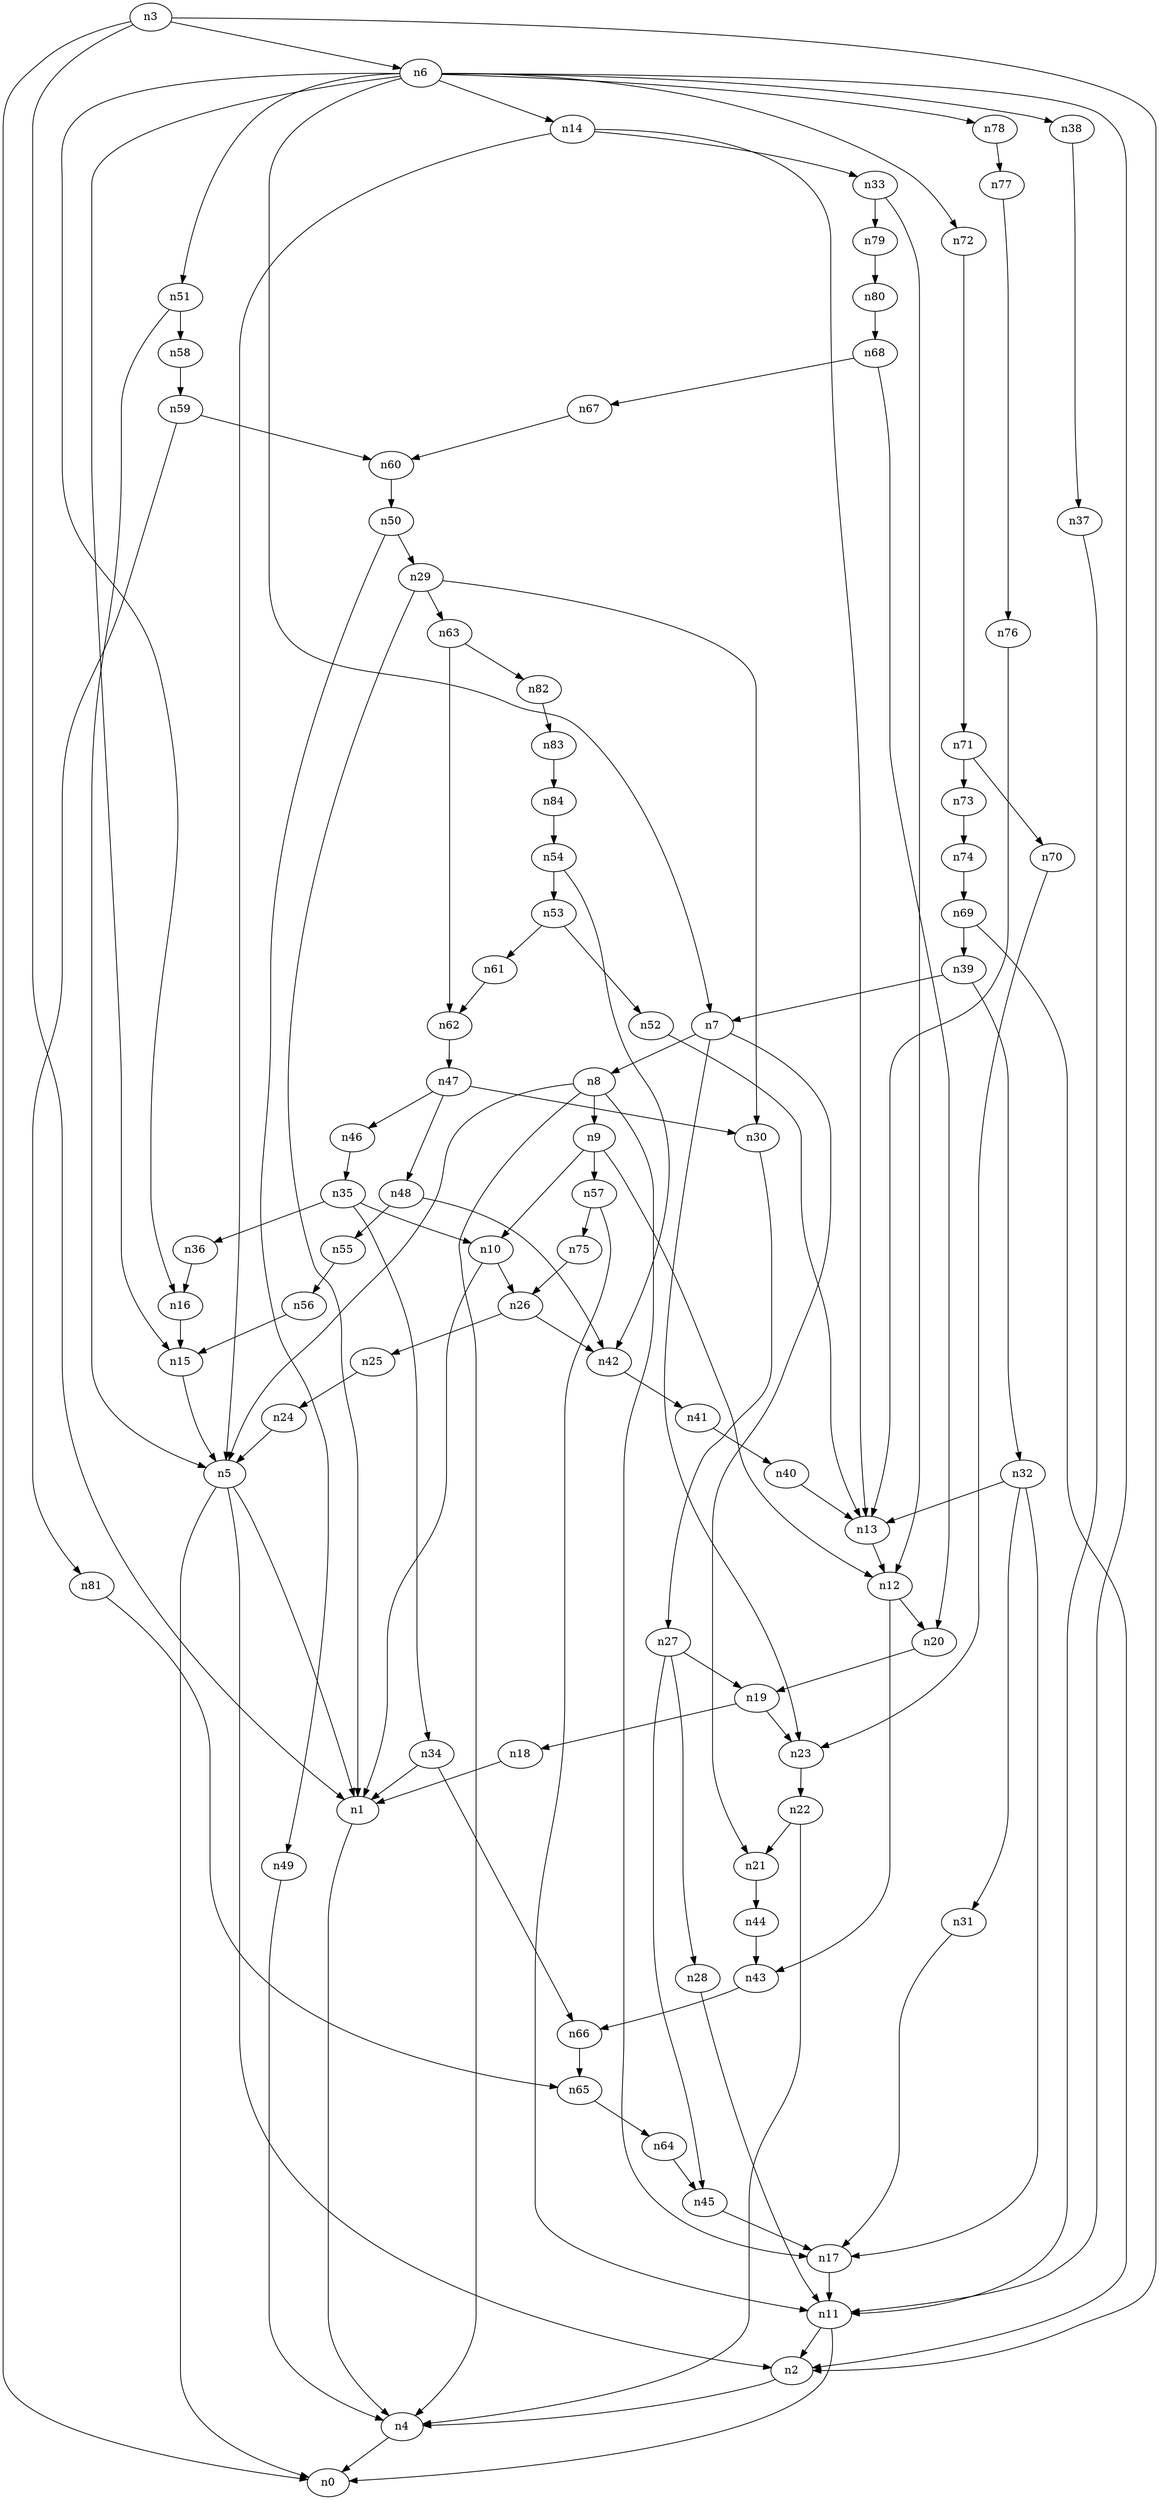 digraph G {
	n1 -> n4	 [_graphml_id=e4];
	n2 -> n4	 [_graphml_id=e7];
	n3 -> n0	 [_graphml_id=e0];
	n3 -> n1	 [_graphml_id=e3];
	n3 -> n2	 [_graphml_id=e6];
	n3 -> n6	 [_graphml_id=e9];
	n4 -> n0	 [_graphml_id=e1];
	n5 -> n0	 [_graphml_id=e2];
	n5 -> n1	 [_graphml_id=e5];
	n5 -> n2	 [_graphml_id=e8];
	n6 -> n7	 [_graphml_id=e10];
	n6 -> n11	 [_graphml_id=e18];
	n6 -> n14	 [_graphml_id=e22];
	n6 -> n15	 [_graphml_id=e62];
	n6 -> n16	 [_graphml_id=e25];
	n6 -> n38	 [_graphml_id=e59];
	n6 -> n51	 [_graphml_id=e81];
	n6 -> n72	 [_graphml_id=e115];
	n6 -> n78	 [_graphml_id=e125];
	n7 -> n8	 [_graphml_id=e11];
	n7 -> n21	 [_graphml_id=e32];
	n7 -> n23	 [_graphml_id=e35];
	n8 -> n4	 [_graphml_id=e12];
	n8 -> n5	 [_graphml_id=e131];
	n8 -> n9	 [_graphml_id=e13];
	n8 -> n17	 [_graphml_id=e27];
	n9 -> n10	 [_graphml_id=e14];
	n9 -> n12	 [_graphml_id=e19];
	n9 -> n57	 [_graphml_id=e90];
	n10 -> n1	 [_graphml_id=e15];
	n10 -> n26	 [_graphml_id=e40];
	n11 -> n0	 [_graphml_id=e16];
	n11 -> n2	 [_graphml_id=e17];
	n12 -> n20	 [_graphml_id=e31];
	n12 -> n43	 [_graphml_id=e67];
	n13 -> n12	 [_graphml_id=e20];
	n14 -> n5	 [_graphml_id=e52];
	n14 -> n13	 [_graphml_id=e21];
	n14 -> n33	 [_graphml_id=e51];
	n15 -> n5	 [_graphml_id=e23];
	n16 -> n15	 [_graphml_id=e24];
	n17 -> n11	 [_graphml_id=e26];
	n18 -> n1	 [_graphml_id=e28];
	n19 -> n18	 [_graphml_id=e29];
	n19 -> n23	 [_graphml_id=e36];
	n20 -> n19	 [_graphml_id=e30];
	n21 -> n44	 [_graphml_id=e69];
	n22 -> n4	 [_graphml_id=e34];
	n22 -> n21	 [_graphml_id=e33];
	n23 -> n22	 [_graphml_id=e101];
	n24 -> n5	 [_graphml_id=e37];
	n25 -> n24	 [_graphml_id=e38];
	n26 -> n25	 [_graphml_id=e39];
	n26 -> n42	 [_graphml_id=e66];
	n27 -> n19	 [_graphml_id=e41];
	n27 -> n28	 [_graphml_id=e42];
	n27 -> n45	 [_graphml_id=e71];
	n28 -> n11	 [_graphml_id=e43];
	n29 -> n1	 [_graphml_id=e44];
	n29 -> n30	 [_graphml_id=e45];
	n29 -> n63	 [_graphml_id=e99];
	n30 -> n27	 [_graphml_id=e46];
	n31 -> n17	 [_graphml_id=e47];
	n32 -> n13	 [_graphml_id=e49];
	n32 -> n17	 [_graphml_id=e111];
	n32 -> n31	 [_graphml_id=e48];
	n33 -> n12	 [_graphml_id=e50];
	n33 -> n79	 [_graphml_id=e126];
	n34 -> n1	 [_graphml_id=e53];
	n34 -> n66	 [_graphml_id=e105];
	n35 -> n10	 [_graphml_id=e72];
	n35 -> n34	 [_graphml_id=e54];
	n35 -> n36	 [_graphml_id=e55];
	n36 -> n16	 [_graphml_id=e56];
	n37 -> n11	 [_graphml_id=e57];
	n38 -> n37	 [_graphml_id=e58];
	n39 -> n7	 [_graphml_id=e60];
	n39 -> n32	 [_graphml_id=e61];
	n40 -> n13	 [_graphml_id=e63];
	n41 -> n40	 [_graphml_id=e64];
	n42 -> n41	 [_graphml_id=e65];
	n43 -> n66	 [_graphml_id=e121];
	n44 -> n43	 [_graphml_id=e68];
	n45 -> n17	 [_graphml_id=e70];
	n46 -> n35	 [_graphml_id=e73];
	n47 -> n30	 [_graphml_id=e82];
	n47 -> n46	 [_graphml_id=e74];
	n47 -> n48	 [_graphml_id=e75];
	n48 -> n42	 [_graphml_id=e76];
	n48 -> n55	 [_graphml_id=e87];
	n49 -> n4	 [_graphml_id=e77];
	n50 -> n29	 [_graphml_id=e79];
	n50 -> n49	 [_graphml_id=e78];
	n51 -> n5	 [_graphml_id=e80];
	n51 -> n58	 [_graphml_id=e92];
	n52 -> n13	 [_graphml_id=e83];
	n53 -> n52	 [_graphml_id=e84];
	n53 -> n61	 [_graphml_id=e96];
	n54 -> n42	 [_graphml_id=e86];
	n54 -> n53	 [_graphml_id=e85];
	n55 -> n56	 [_graphml_id=e88];
	n56 -> n15	 [_graphml_id=e89];
	n57 -> n11	 [_graphml_id=e91];
	n57 -> n75	 [_graphml_id=e119];
	n58 -> n59	 [_graphml_id=e93];
	n59 -> n60	 [_graphml_id=e94];
	n59 -> n81	 [_graphml_id=e129];
	n60 -> n50	 [_graphml_id=e95];
	n61 -> n62	 [_graphml_id=e97];
	n62 -> n47	 [_graphml_id=e98];
	n63 -> n62	 [_graphml_id=e100];
	n63 -> n82	 [_graphml_id=e132];
	n64 -> n45	 [_graphml_id=e102];
	n65 -> n64	 [_graphml_id=e103];
	n66 -> n65	 [_graphml_id=e104];
	n67 -> n60	 [_graphml_id=e106];
	n68 -> n20	 [_graphml_id=e108];
	n68 -> n67	 [_graphml_id=e107];
	n69 -> n2	 [_graphml_id=e109];
	n69 -> n39	 [_graphml_id=e110];
	n70 -> n23	 [_graphml_id=e112];
	n71 -> n70	 [_graphml_id=e113];
	n71 -> n73	 [_graphml_id=e116];
	n72 -> n71	 [_graphml_id=e114];
	n73 -> n74	 [_graphml_id=e117];
	n74 -> n69	 [_graphml_id=e118];
	n75 -> n26	 [_graphml_id=e120];
	n76 -> n13	 [_graphml_id=e122];
	n77 -> n76	 [_graphml_id=e123];
	n78 -> n77	 [_graphml_id=e124];
	n79 -> n80	 [_graphml_id=e127];
	n80 -> n68	 [_graphml_id=e128];
	n81 -> n65	 [_graphml_id=e130];
	n82 -> n83	 [_graphml_id=e133];
	n83 -> n84	 [_graphml_id=e134];
	n84 -> n54	 [_graphml_id=e135];
}
